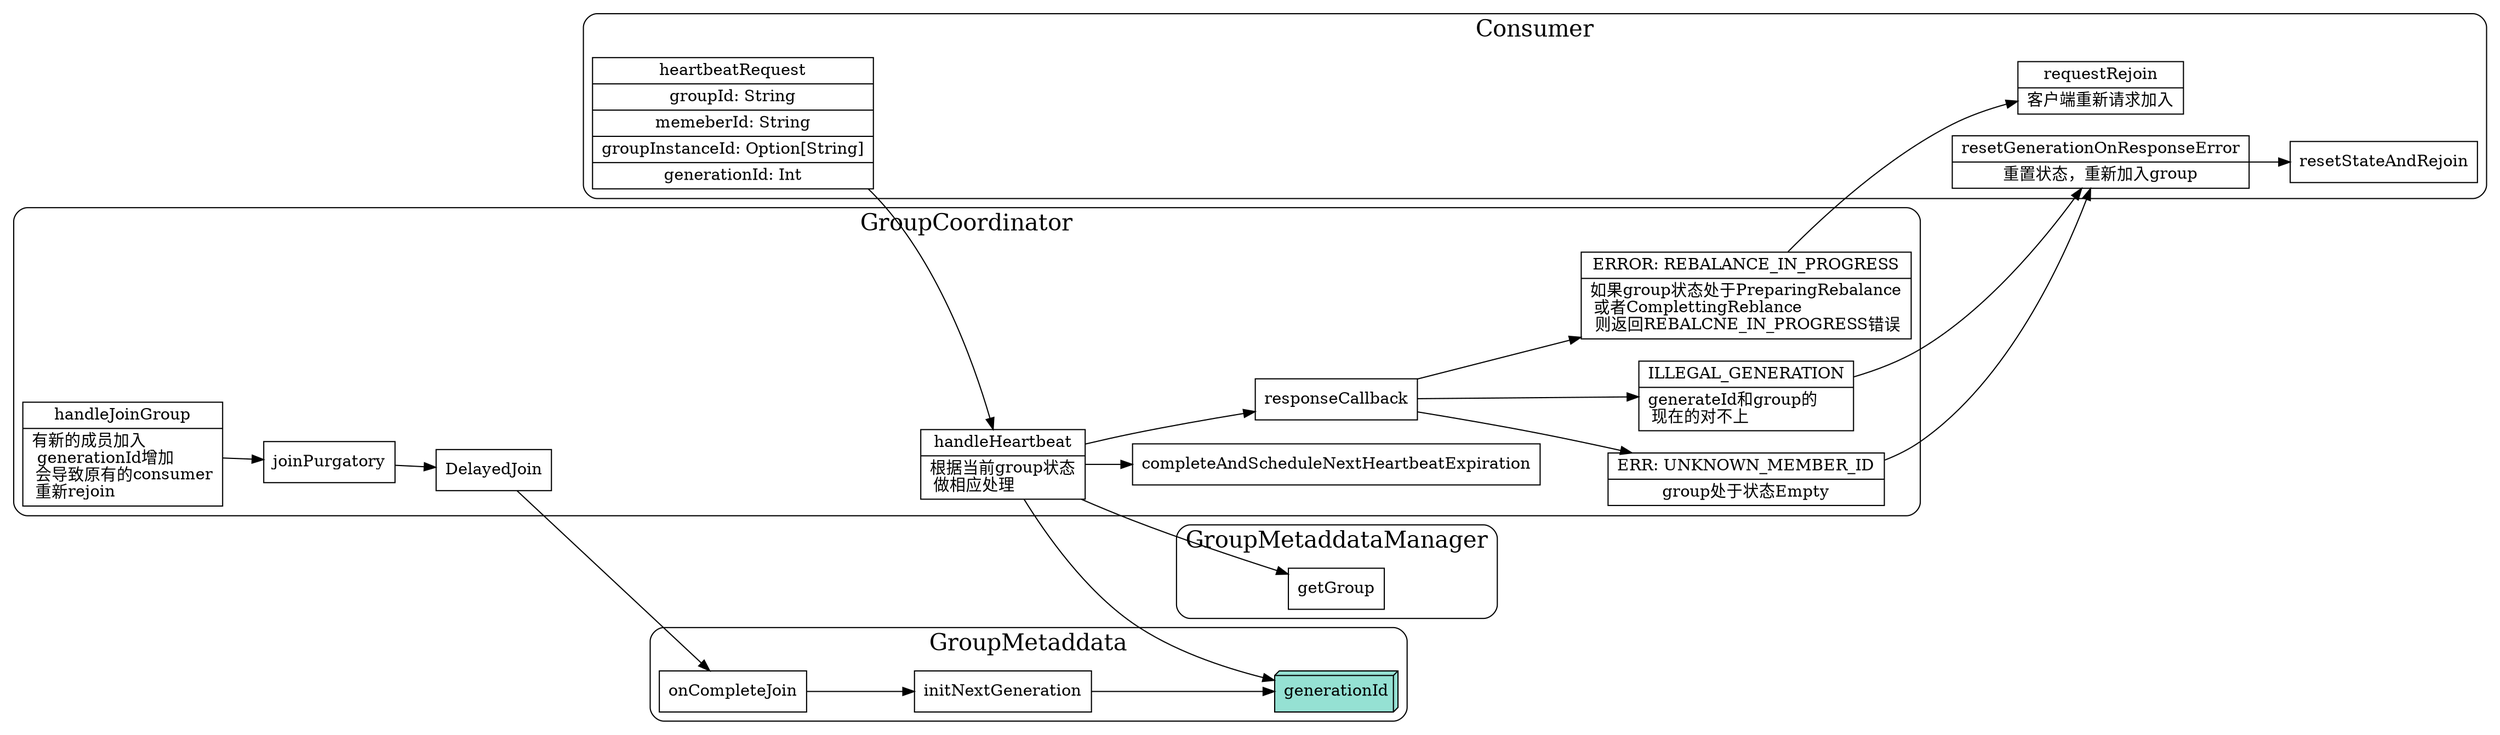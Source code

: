 digraph heartbeat {
  node[shape=box;];
  newrank=true;
  rankdir=LR;
  subgraph cluster_Consumer {
    graph[label="Consumer";fontsize=20;style=rounded];
    requestRejoin[
      shape="record";
      label="{{
        requestRejoin|
        客户端重新请求加入\l
      }}";
    ];
    resetGenerationOnResponseError -> resetStateAndRejoin;
    resetGenerationOnResponseError[
      shape="record";
      label="{{
        resetGenerationOnResponseError|
        重置状态，重新加入group
      }}";
    ];
    heartbeatRequest[
      shape="record";
      label="{{
        heartbeatRequest|
        groupId: String|
        memeberId: String|
        groupInstanceId: Option[String]|
        generationId: Int
      }}";
    ];
  };
  subgraph cluster_GroupMetaddataManager {
    graph[label="GroupMetaddataManager";fontsize=20;style=rounded];
    getGroup;
  };

  subgraph cluster_GroupMetaddata {
    graph[label="GroupMetaddata";fontsize=20;style=rounded];
    generationId[
      fillcolor="#95e1d3";
      style=filled;
      shape="box3d";
      label="generationId"
    ];
    initNextGeneration -> generationId;
    onCompleteJoin -> initNextGeneration;
  };
  subgraph cluster_GroupCoordinator {
    graph[label="GroupCoordinator";fontsize=20;style=rounded];
    handleHeartbeat[
      shape="record";
      label="{{
        handleHeartbeat|
        根据当前group状态\l 
        做相应处理\l
      }}";
    ];
    handleJoinGroup -> joinPurgatory -> DelayedJoin -> onCompleteJoin;
    handleJoinGroup[
      shape="record";
      label="{{
        handleJoinGroup|
        有新的成员加入\l
        generationId增加\l
        会导致原有的consumer\l 
        重新rejoin\l
      }}";
    ];
    handleHeartbeat -> {
      completeAndScheduleNextHeartbeatExpiration;
      responseCallback
      getGroup;
      generationId;
    }
    responseCallback -> {
      REBALANCE_IN_PROGRESS;
      UNKNOWN_MEMBER_ID;
      ILLEGAL_GENERATION;
    }
    ILLEGAL_GENERATION[
      shape="record";
      label="{{
        ILLEGAL_GENERATION|
        generateId和group的\l 
        现在的对不上\l
      }}";
    ];
    UNKNOWN_MEMBER_ID[
      shape="record";
      label="{{
        ERR: UNKNOWN_MEMBER_ID|
        group处于状态Empty
      }}";
    ];
    REBALANCE_IN_PROGRESS[
      shape="record";
      label="{{
        ERROR: REBALANCE_IN_PROGRESS|
        如果group状态处于PreparingRebalance\l
        或者ComplettingReblance\l
        则返回REBALCNE_IN_PROGRESS错误
      }}";
    ];
  };
  REBALANCE_IN_PROGRESS -> requestRejoin;
  {UNKNOWN_MEMBER_ID, ILLEGAL_GENERATION} -> resetGenerationOnResponseError;
  heartbeatRequest -> handleHeartbeat;
}
